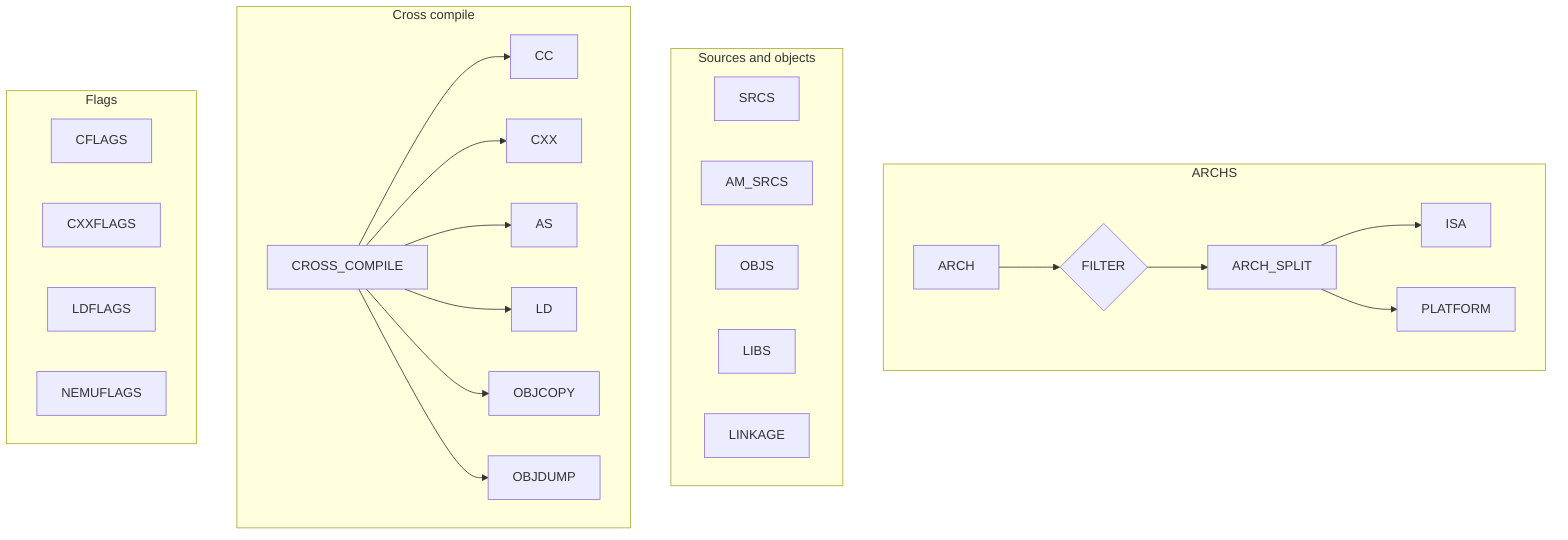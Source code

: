 graph TB;
    subgraph ARCHS
    FILTER-->ARCH_SPLIT;
    ARCH-->FILTER{FILTER};
    ARCH_SPLIT-->ISA;
    ARCH_SPLIT-->PLATFORM;
    end

    subgraph Sources and objects
    SRCS;
    AM_SRCS;
    OBJS;
    LIBS;
    LINKAGE;
    end

    subgraph Cross compile
    cross["CROSS_COMPILE"];
    cross-->CC;
    cross-->CXX;
    cross-->AS;
    cross-->LD;
    cross-->OBJCOPY;
    cross-->OBJDUMP;
    end

    subgraph Flags
    CFLAGS
    CXXFLAGS
    LDFLAGS
    NEMUFLAGS
    end